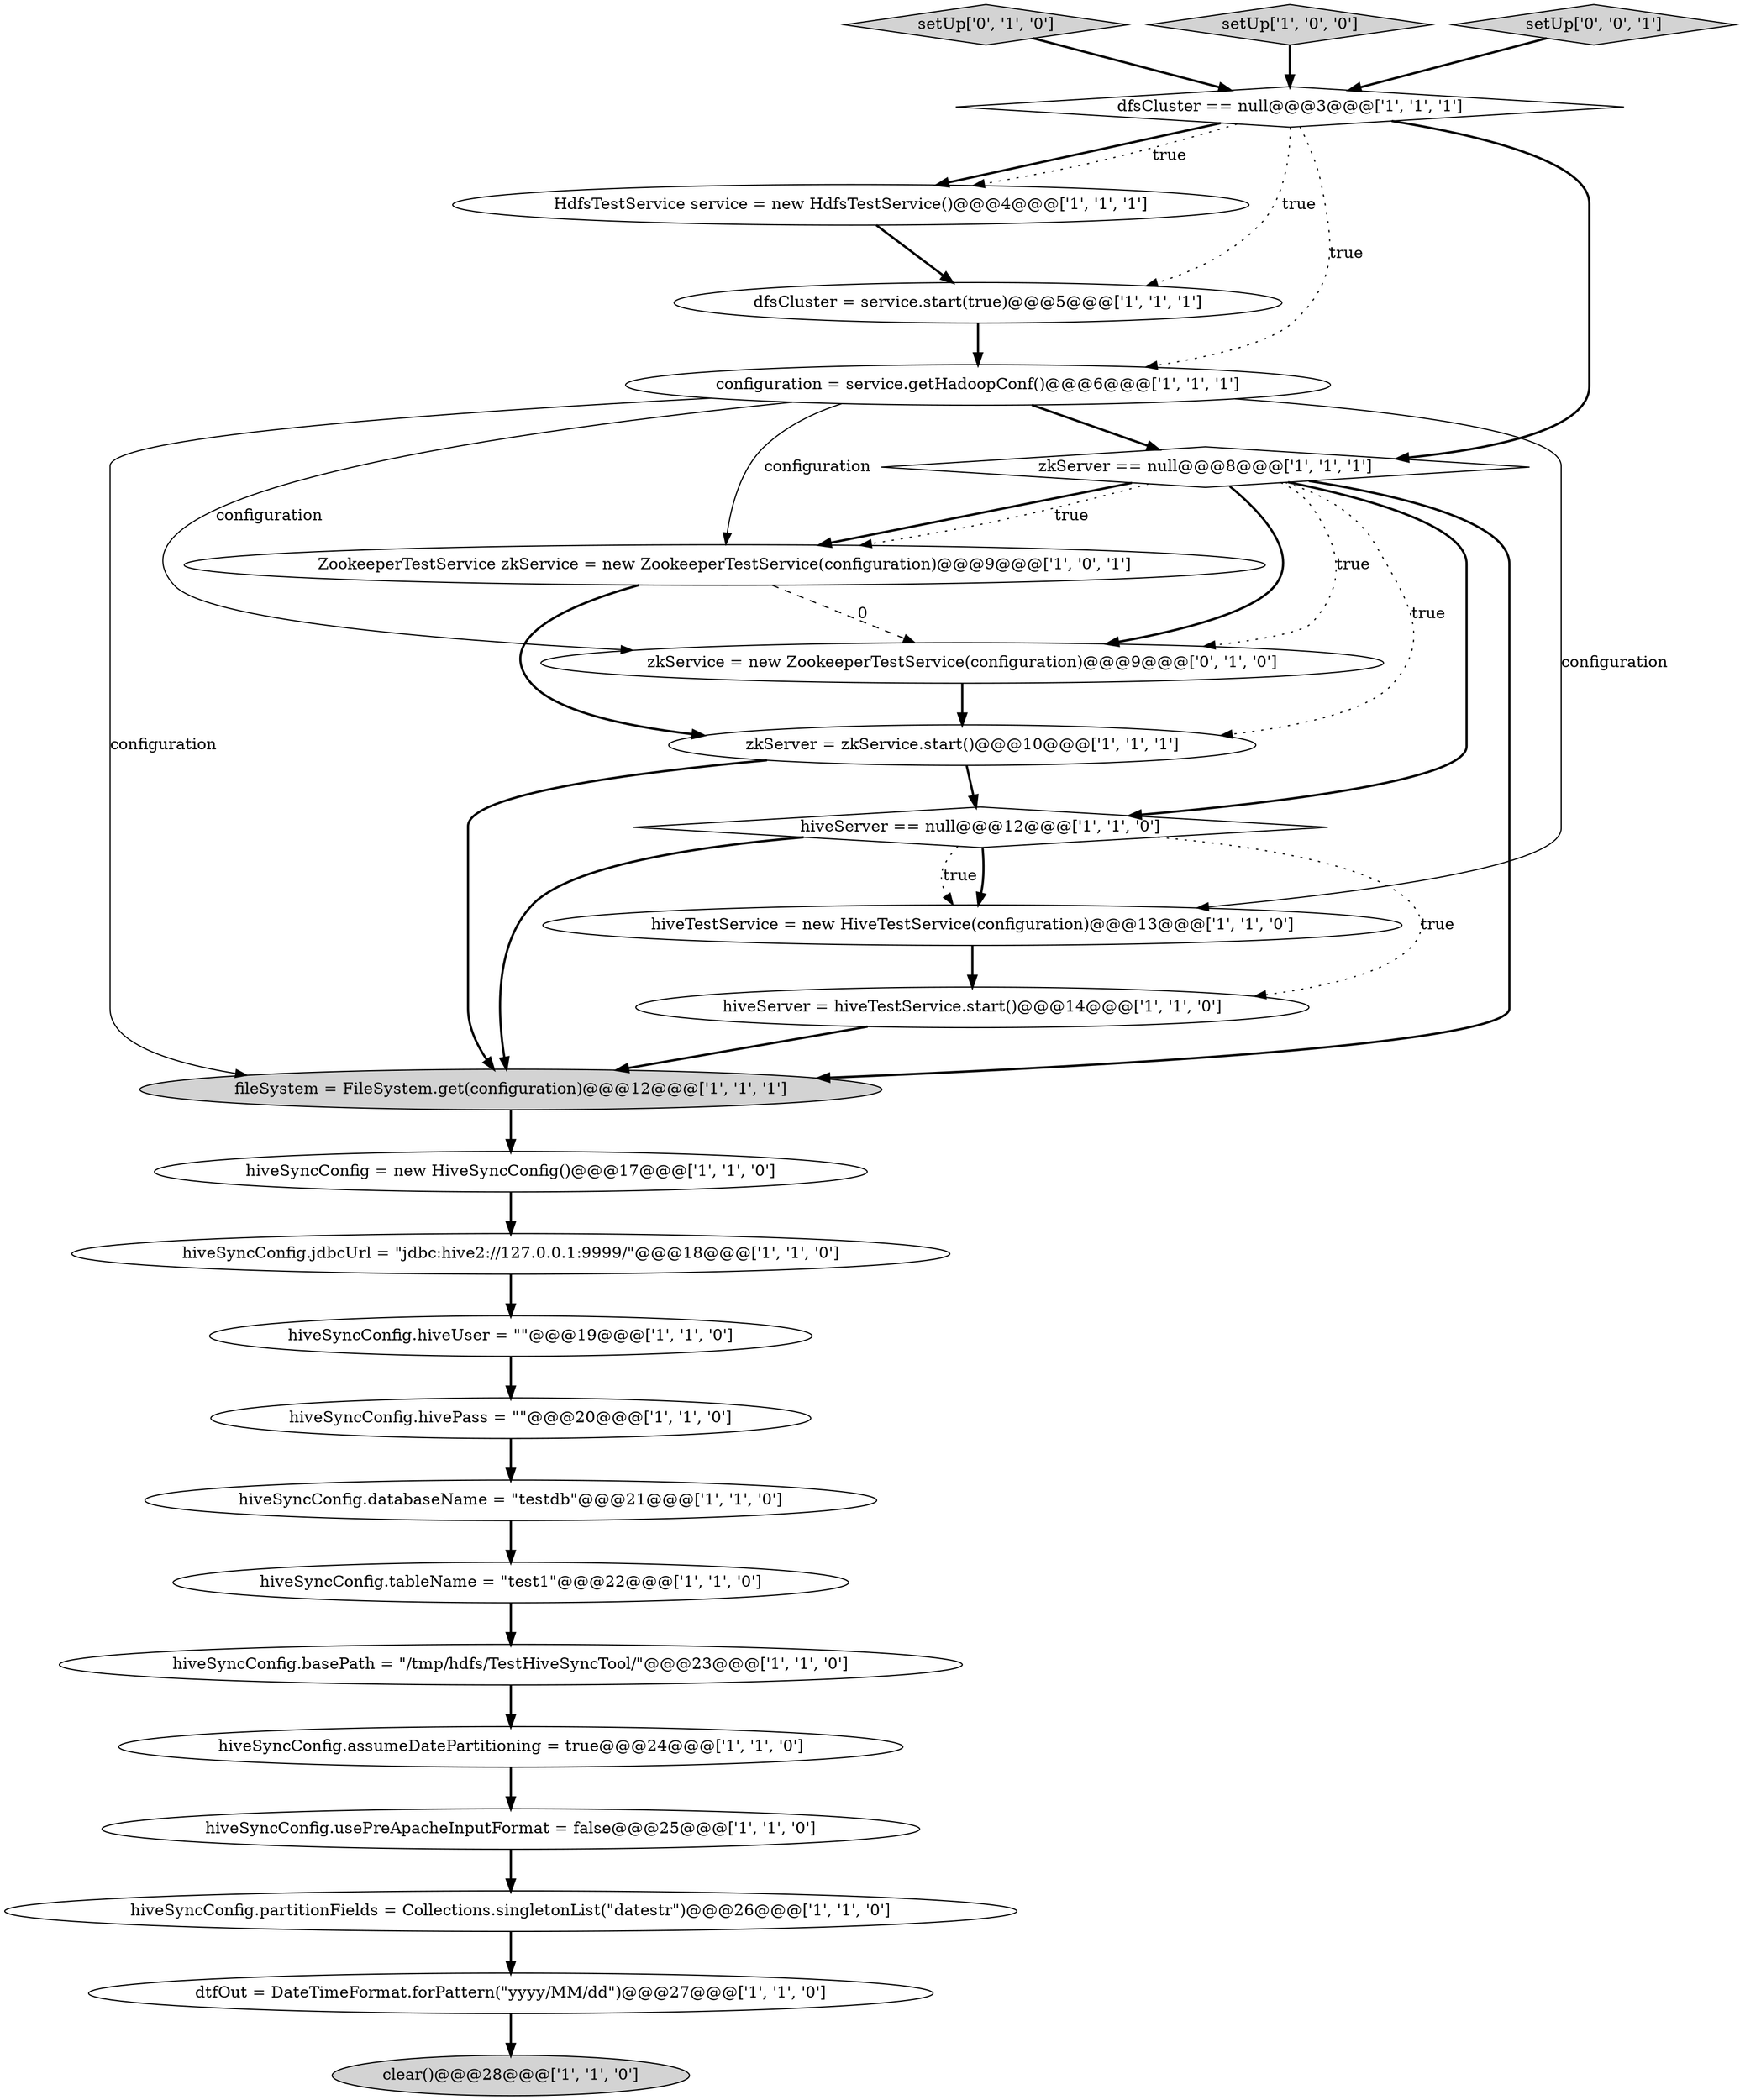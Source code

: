 digraph {
14 [style = filled, label = "hiveSyncConfig.hivePass = \"\"@@@20@@@['1', '1', '0']", fillcolor = white, shape = ellipse image = "AAA0AAABBB1BBB"];
24 [style = filled, label = "setUp['0', '1', '0']", fillcolor = lightgray, shape = diamond image = "AAA0AAABBB2BBB"];
4 [style = filled, label = "hiveSyncConfig.partitionFields = Collections.singletonList(\"datestr\")@@@26@@@['1', '1', '0']", fillcolor = white, shape = ellipse image = "AAA0AAABBB1BBB"];
7 [style = filled, label = "hiveSyncConfig.jdbcUrl = \"jdbc:hive2://127.0.0.1:9999/\"@@@18@@@['1', '1', '0']", fillcolor = white, shape = ellipse image = "AAA0AAABBB1BBB"];
25 [style = filled, label = "zkService = new ZookeeperTestService(configuration)@@@9@@@['0', '1', '0']", fillcolor = white, shape = ellipse image = "AAA1AAABBB2BBB"];
9 [style = filled, label = "configuration = service.getHadoopConf()@@@6@@@['1', '1', '1']", fillcolor = white, shape = ellipse image = "AAA0AAABBB1BBB"];
8 [style = filled, label = "hiveSyncConfig.databaseName = \"testdb\"@@@21@@@['1', '1', '0']", fillcolor = white, shape = ellipse image = "AAA0AAABBB1BBB"];
15 [style = filled, label = "HdfsTestService service = new HdfsTestService()@@@4@@@['1', '1', '1']", fillcolor = white, shape = ellipse image = "AAA0AAABBB1BBB"];
20 [style = filled, label = "hiveSyncConfig.hiveUser = \"\"@@@19@@@['1', '1', '0']", fillcolor = white, shape = ellipse image = "AAA0AAABBB1BBB"];
17 [style = filled, label = "setUp['1', '0', '0']", fillcolor = lightgray, shape = diamond image = "AAA0AAABBB1BBB"];
22 [style = filled, label = "zkServer = zkService.start()@@@10@@@['1', '1', '1']", fillcolor = white, shape = ellipse image = "AAA0AAABBB1BBB"];
11 [style = filled, label = "hiveSyncConfig.usePreApacheInputFormat = false@@@25@@@['1', '1', '0']", fillcolor = white, shape = ellipse image = "AAA0AAABBB1BBB"];
18 [style = filled, label = "hiveTestService = new HiveTestService(configuration)@@@13@@@['1', '1', '0']", fillcolor = white, shape = ellipse image = "AAA0AAABBB1BBB"];
13 [style = filled, label = "dtfOut = DateTimeFormat.forPattern(\"yyyy/MM/dd\")@@@27@@@['1', '1', '0']", fillcolor = white, shape = ellipse image = "AAA0AAABBB1BBB"];
3 [style = filled, label = "clear()@@@28@@@['1', '1', '0']", fillcolor = lightgray, shape = ellipse image = "AAA0AAABBB1BBB"];
16 [style = filled, label = "hiveSyncConfig.assumeDatePartitioning = true@@@24@@@['1', '1', '0']", fillcolor = white, shape = ellipse image = "AAA0AAABBB1BBB"];
23 [style = filled, label = "hiveSyncConfig.basePath = \"/tmp/hdfs/TestHiveSyncTool/\"@@@23@@@['1', '1', '0']", fillcolor = white, shape = ellipse image = "AAA0AAABBB1BBB"];
1 [style = filled, label = "zkServer == null@@@8@@@['1', '1', '1']", fillcolor = white, shape = diamond image = "AAA0AAABBB1BBB"];
2 [style = filled, label = "hiveServer = hiveTestService.start()@@@14@@@['1', '1', '0']", fillcolor = white, shape = ellipse image = "AAA0AAABBB1BBB"];
26 [style = filled, label = "setUp['0', '0', '1']", fillcolor = lightgray, shape = diamond image = "AAA0AAABBB3BBB"];
21 [style = filled, label = "ZookeeperTestService zkService = new ZookeeperTestService(configuration)@@@9@@@['1', '0', '1']", fillcolor = white, shape = ellipse image = "AAA0AAABBB1BBB"];
10 [style = filled, label = "hiveSyncConfig.tableName = \"test1\"@@@22@@@['1', '1', '0']", fillcolor = white, shape = ellipse image = "AAA0AAABBB1BBB"];
6 [style = filled, label = "hiveServer == null@@@12@@@['1', '1', '0']", fillcolor = white, shape = diamond image = "AAA0AAABBB1BBB"];
19 [style = filled, label = "fileSystem = FileSystem.get(configuration)@@@12@@@['1', '1', '1']", fillcolor = lightgray, shape = ellipse image = "AAA0AAABBB1BBB"];
5 [style = filled, label = "hiveSyncConfig = new HiveSyncConfig()@@@17@@@['1', '1', '0']", fillcolor = white, shape = ellipse image = "AAA0AAABBB1BBB"];
0 [style = filled, label = "dfsCluster = service.start(true)@@@5@@@['1', '1', '1']", fillcolor = white, shape = ellipse image = "AAA0AAABBB1BBB"];
12 [style = filled, label = "dfsCluster == null@@@3@@@['1', '1', '1']", fillcolor = white, shape = diamond image = "AAA0AAABBB1BBB"];
22->19 [style = bold, label=""];
6->18 [style = bold, label=""];
11->4 [style = bold, label=""];
18->2 [style = bold, label=""];
21->22 [style = bold, label=""];
10->23 [style = bold, label=""];
9->25 [style = solid, label="configuration"];
19->5 [style = bold, label=""];
22->6 [style = bold, label=""];
1->22 [style = dotted, label="true"];
12->15 [style = bold, label=""];
1->21 [style = bold, label=""];
12->0 [style = dotted, label="true"];
1->25 [style = dotted, label="true"];
0->9 [style = bold, label=""];
12->1 [style = bold, label=""];
23->16 [style = bold, label=""];
12->15 [style = dotted, label="true"];
17->12 [style = bold, label=""];
6->19 [style = bold, label=""];
7->20 [style = bold, label=""];
1->6 [style = bold, label=""];
1->25 [style = bold, label=""];
9->19 [style = solid, label="configuration"];
2->19 [style = bold, label=""];
21->25 [style = dashed, label="0"];
15->0 [style = bold, label=""];
9->18 [style = solid, label="configuration"];
12->9 [style = dotted, label="true"];
1->21 [style = dotted, label="true"];
9->21 [style = solid, label="configuration"];
14->8 [style = bold, label=""];
6->18 [style = dotted, label="true"];
1->19 [style = bold, label=""];
13->3 [style = bold, label=""];
26->12 [style = bold, label=""];
4->13 [style = bold, label=""];
24->12 [style = bold, label=""];
6->2 [style = dotted, label="true"];
20->14 [style = bold, label=""];
16->11 [style = bold, label=""];
9->1 [style = bold, label=""];
25->22 [style = bold, label=""];
8->10 [style = bold, label=""];
5->7 [style = bold, label=""];
}
